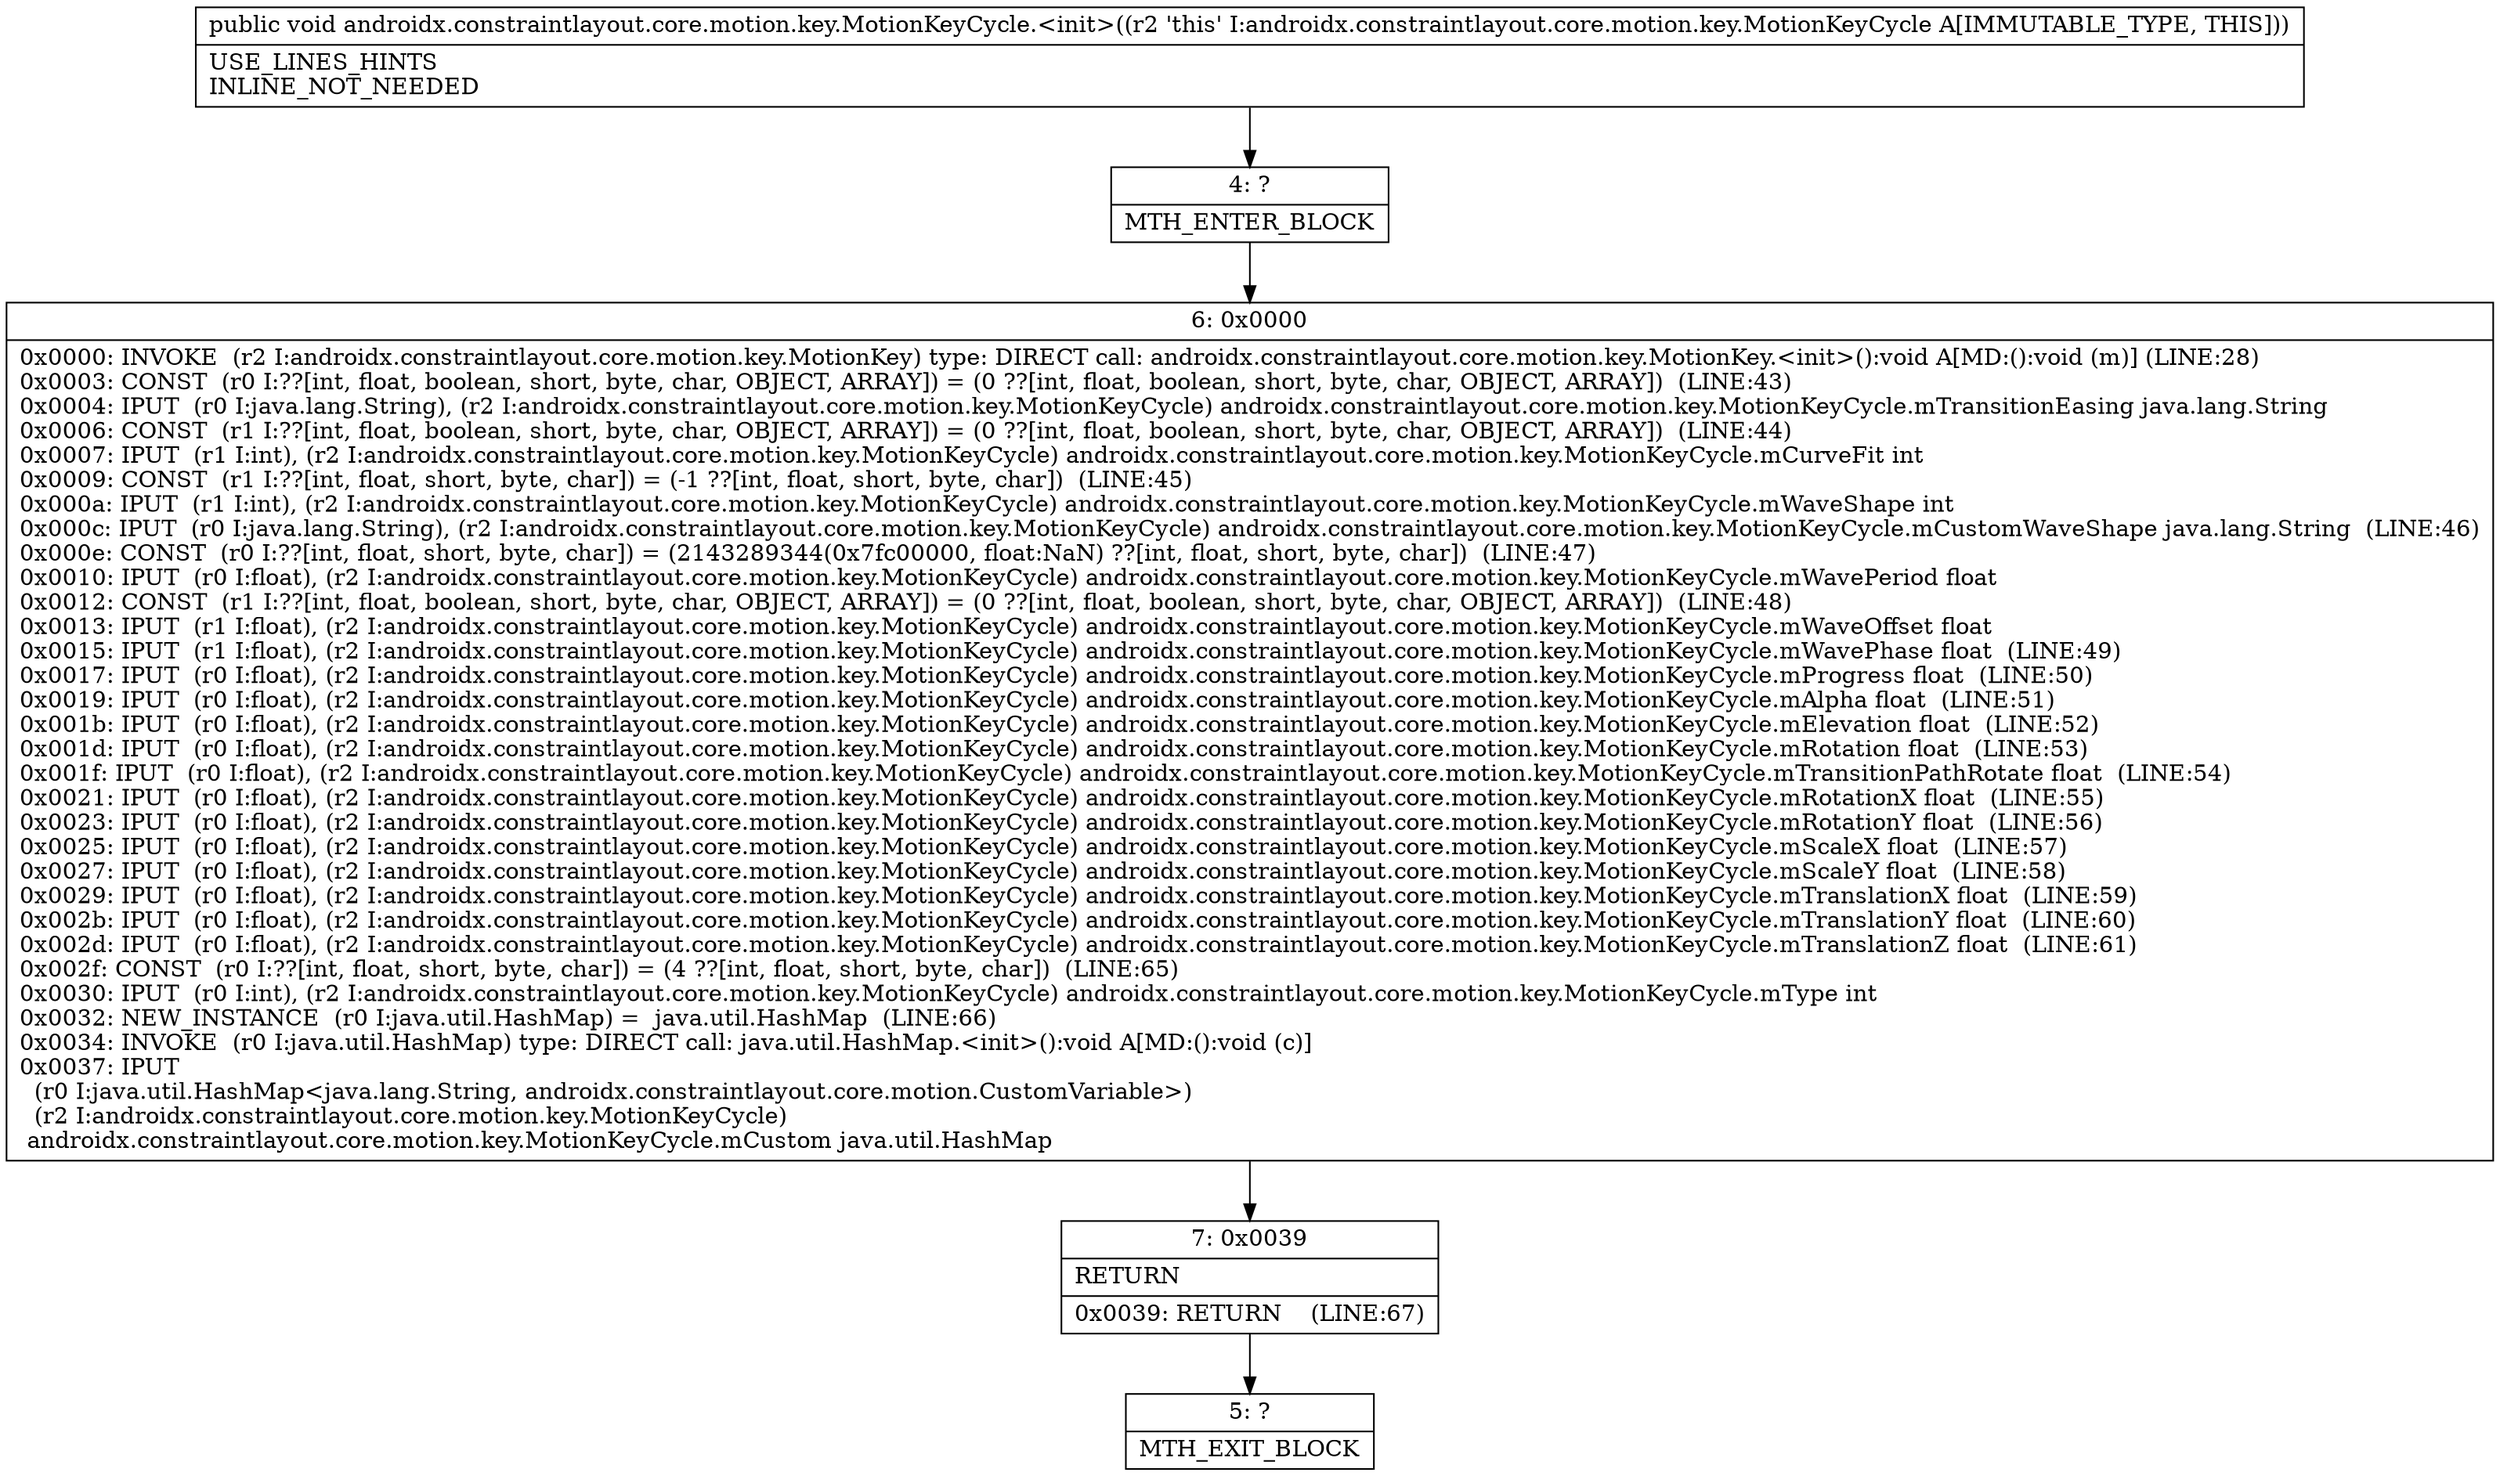 digraph "CFG forandroidx.constraintlayout.core.motion.key.MotionKeyCycle.\<init\>()V" {
Node_4 [shape=record,label="{4\:\ ?|MTH_ENTER_BLOCK\l}"];
Node_6 [shape=record,label="{6\:\ 0x0000|0x0000: INVOKE  (r2 I:androidx.constraintlayout.core.motion.key.MotionKey) type: DIRECT call: androidx.constraintlayout.core.motion.key.MotionKey.\<init\>():void A[MD:():void (m)] (LINE:28)\l0x0003: CONST  (r0 I:??[int, float, boolean, short, byte, char, OBJECT, ARRAY]) = (0 ??[int, float, boolean, short, byte, char, OBJECT, ARRAY])  (LINE:43)\l0x0004: IPUT  (r0 I:java.lang.String), (r2 I:androidx.constraintlayout.core.motion.key.MotionKeyCycle) androidx.constraintlayout.core.motion.key.MotionKeyCycle.mTransitionEasing java.lang.String \l0x0006: CONST  (r1 I:??[int, float, boolean, short, byte, char, OBJECT, ARRAY]) = (0 ??[int, float, boolean, short, byte, char, OBJECT, ARRAY])  (LINE:44)\l0x0007: IPUT  (r1 I:int), (r2 I:androidx.constraintlayout.core.motion.key.MotionKeyCycle) androidx.constraintlayout.core.motion.key.MotionKeyCycle.mCurveFit int \l0x0009: CONST  (r1 I:??[int, float, short, byte, char]) = (\-1 ??[int, float, short, byte, char])  (LINE:45)\l0x000a: IPUT  (r1 I:int), (r2 I:androidx.constraintlayout.core.motion.key.MotionKeyCycle) androidx.constraintlayout.core.motion.key.MotionKeyCycle.mWaveShape int \l0x000c: IPUT  (r0 I:java.lang.String), (r2 I:androidx.constraintlayout.core.motion.key.MotionKeyCycle) androidx.constraintlayout.core.motion.key.MotionKeyCycle.mCustomWaveShape java.lang.String  (LINE:46)\l0x000e: CONST  (r0 I:??[int, float, short, byte, char]) = (2143289344(0x7fc00000, float:NaN) ??[int, float, short, byte, char])  (LINE:47)\l0x0010: IPUT  (r0 I:float), (r2 I:androidx.constraintlayout.core.motion.key.MotionKeyCycle) androidx.constraintlayout.core.motion.key.MotionKeyCycle.mWavePeriod float \l0x0012: CONST  (r1 I:??[int, float, boolean, short, byte, char, OBJECT, ARRAY]) = (0 ??[int, float, boolean, short, byte, char, OBJECT, ARRAY])  (LINE:48)\l0x0013: IPUT  (r1 I:float), (r2 I:androidx.constraintlayout.core.motion.key.MotionKeyCycle) androidx.constraintlayout.core.motion.key.MotionKeyCycle.mWaveOffset float \l0x0015: IPUT  (r1 I:float), (r2 I:androidx.constraintlayout.core.motion.key.MotionKeyCycle) androidx.constraintlayout.core.motion.key.MotionKeyCycle.mWavePhase float  (LINE:49)\l0x0017: IPUT  (r0 I:float), (r2 I:androidx.constraintlayout.core.motion.key.MotionKeyCycle) androidx.constraintlayout.core.motion.key.MotionKeyCycle.mProgress float  (LINE:50)\l0x0019: IPUT  (r0 I:float), (r2 I:androidx.constraintlayout.core.motion.key.MotionKeyCycle) androidx.constraintlayout.core.motion.key.MotionKeyCycle.mAlpha float  (LINE:51)\l0x001b: IPUT  (r0 I:float), (r2 I:androidx.constraintlayout.core.motion.key.MotionKeyCycle) androidx.constraintlayout.core.motion.key.MotionKeyCycle.mElevation float  (LINE:52)\l0x001d: IPUT  (r0 I:float), (r2 I:androidx.constraintlayout.core.motion.key.MotionKeyCycle) androidx.constraintlayout.core.motion.key.MotionKeyCycle.mRotation float  (LINE:53)\l0x001f: IPUT  (r0 I:float), (r2 I:androidx.constraintlayout.core.motion.key.MotionKeyCycle) androidx.constraintlayout.core.motion.key.MotionKeyCycle.mTransitionPathRotate float  (LINE:54)\l0x0021: IPUT  (r0 I:float), (r2 I:androidx.constraintlayout.core.motion.key.MotionKeyCycle) androidx.constraintlayout.core.motion.key.MotionKeyCycle.mRotationX float  (LINE:55)\l0x0023: IPUT  (r0 I:float), (r2 I:androidx.constraintlayout.core.motion.key.MotionKeyCycle) androidx.constraintlayout.core.motion.key.MotionKeyCycle.mRotationY float  (LINE:56)\l0x0025: IPUT  (r0 I:float), (r2 I:androidx.constraintlayout.core.motion.key.MotionKeyCycle) androidx.constraintlayout.core.motion.key.MotionKeyCycle.mScaleX float  (LINE:57)\l0x0027: IPUT  (r0 I:float), (r2 I:androidx.constraintlayout.core.motion.key.MotionKeyCycle) androidx.constraintlayout.core.motion.key.MotionKeyCycle.mScaleY float  (LINE:58)\l0x0029: IPUT  (r0 I:float), (r2 I:androidx.constraintlayout.core.motion.key.MotionKeyCycle) androidx.constraintlayout.core.motion.key.MotionKeyCycle.mTranslationX float  (LINE:59)\l0x002b: IPUT  (r0 I:float), (r2 I:androidx.constraintlayout.core.motion.key.MotionKeyCycle) androidx.constraintlayout.core.motion.key.MotionKeyCycle.mTranslationY float  (LINE:60)\l0x002d: IPUT  (r0 I:float), (r2 I:androidx.constraintlayout.core.motion.key.MotionKeyCycle) androidx.constraintlayout.core.motion.key.MotionKeyCycle.mTranslationZ float  (LINE:61)\l0x002f: CONST  (r0 I:??[int, float, short, byte, char]) = (4 ??[int, float, short, byte, char])  (LINE:65)\l0x0030: IPUT  (r0 I:int), (r2 I:androidx.constraintlayout.core.motion.key.MotionKeyCycle) androidx.constraintlayout.core.motion.key.MotionKeyCycle.mType int \l0x0032: NEW_INSTANCE  (r0 I:java.util.HashMap) =  java.util.HashMap  (LINE:66)\l0x0034: INVOKE  (r0 I:java.util.HashMap) type: DIRECT call: java.util.HashMap.\<init\>():void A[MD:():void (c)]\l0x0037: IPUT  \l  (r0 I:java.util.HashMap\<java.lang.String, androidx.constraintlayout.core.motion.CustomVariable\>)\l  (r2 I:androidx.constraintlayout.core.motion.key.MotionKeyCycle)\l androidx.constraintlayout.core.motion.key.MotionKeyCycle.mCustom java.util.HashMap \l}"];
Node_7 [shape=record,label="{7\:\ 0x0039|RETURN\l|0x0039: RETURN    (LINE:67)\l}"];
Node_5 [shape=record,label="{5\:\ ?|MTH_EXIT_BLOCK\l}"];
MethodNode[shape=record,label="{public void androidx.constraintlayout.core.motion.key.MotionKeyCycle.\<init\>((r2 'this' I:androidx.constraintlayout.core.motion.key.MotionKeyCycle A[IMMUTABLE_TYPE, THIS]))  | USE_LINES_HINTS\lINLINE_NOT_NEEDED\l}"];
MethodNode -> Node_4;Node_4 -> Node_6;
Node_6 -> Node_7;
Node_7 -> Node_5;
}

